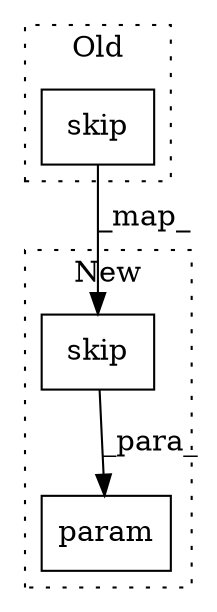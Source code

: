 digraph G {
subgraph cluster0 {
1 [label="skip" a="32" s="3780,3801" l="5,1" shape="box"];
label = "Old";
style="dotted";
}
subgraph cluster1 {
2 [label="skip" a="32" s="3859,3870" l="5,1" shape="box"];
3 [label="param" a="32" s="3775,3871" l="17,1" shape="box"];
label = "New";
style="dotted";
}
1 -> 2 [label="_map_"];
2 -> 3 [label="_para_"];
}